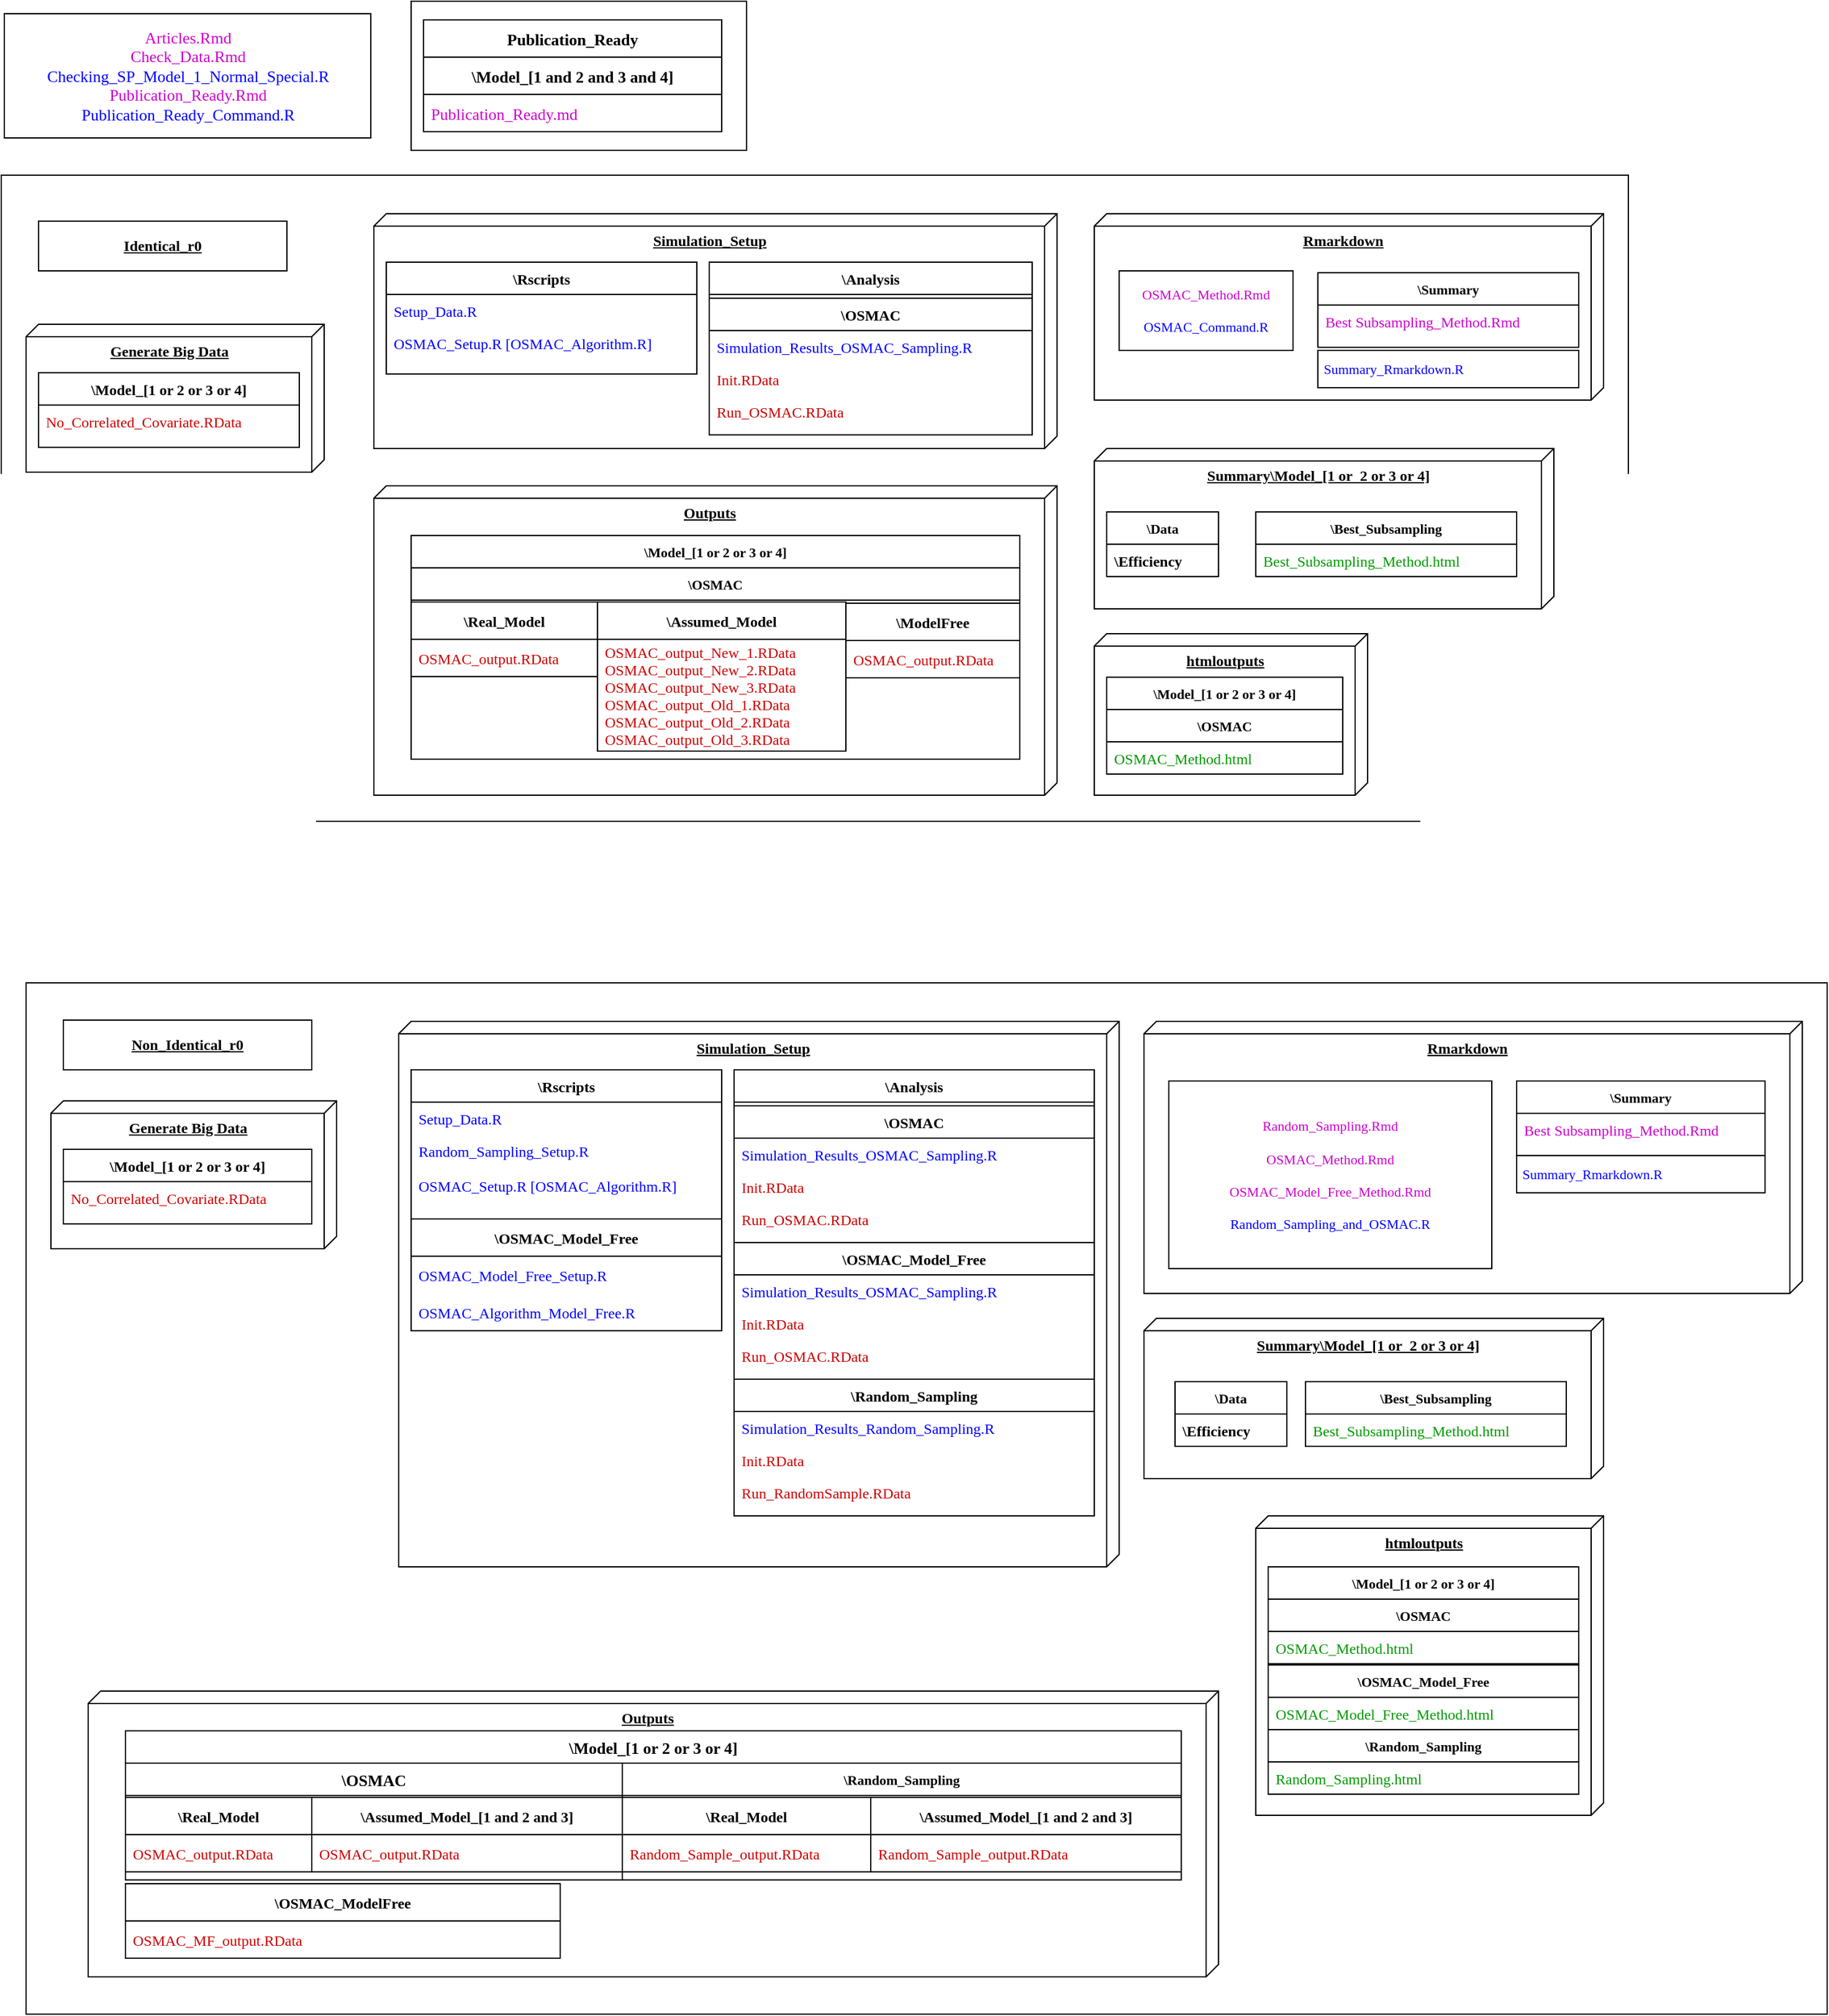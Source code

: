 <mxfile version="21.0.2" type="device"><diagram name="Page-1" id="5f0bae14-7c28-e335-631c-24af17079c00"><mxGraphModel dx="1434" dy="3996" grid="1" gridSize="10" guides="1" tooltips="1" connect="1" arrows="1" fold="1" page="1" pageScale="1" pageWidth="4681" pageHeight="3300" background="none" math="0" shadow="0"><root><mxCell id="0"/><mxCell id="1" parent="0"/><mxCell id="M79zl-rO9sDl2OcR4WfP-104" value="" style="rounded=0;whiteSpace=wrap;html=1;fontFamily=Verdana;fontSize=13;fontColor=#000000;" parent="1" vertex="1"><mxGeometry x="380" y="-40" width="270" height="120" as="geometry"/></mxCell><mxCell id="M79zl-rO9sDl2OcR4WfP-103" value="" style="rounded=0;whiteSpace=wrap;html=1;fontFamily=Verdana;fontSize=13;fontColor=#000000;" parent="1" vertex="1"><mxGeometry x="70" y="750" width="1450" height="830" as="geometry"/></mxCell><mxCell id="M79zl-rO9sDl2OcR4WfP-20" value="" style="rounded=0;whiteSpace=wrap;html=1;fontColor=#000000;fontFamily=Verdana;" parent="1" vertex="1"><mxGeometry x="50" y="100" width="1310" height="520" as="geometry"/></mxCell><mxCell id="39150e848f15840c-1" value="Generate Big Data" style="verticalAlign=top;align=center;spacingTop=8;spacingLeft=2;spacingRight=12;shape=cube;size=10;direction=south;fontStyle=5;html=1;rounded=0;shadow=0;comic=0;labelBackgroundColor=none;strokeWidth=1;fontFamily=Verdana;fontSize=12" parent="1" vertex="1"><mxGeometry x="70" y="220" width="240" height="119" as="geometry"/></mxCell><mxCell id="39150e848f15840c-2" value="htmloutputs&lt;br&gt;&lt;span style=&quot;color: rgba(0, 0, 0, 0); font-size: 0px; font-weight: 400;&quot;&gt;%3CmxGraphModel%3E%3Croot%3E%3CmxCell%20id%3D%220%22%2F%3E%3CmxCell%20id%3D%221%22%20parent%3D%220%22%2F%3E%3CmxCell%20id%3D%222%22%20value%3D%22%5C%5BFifty_Fifty%20or%20Seventy_Thirty%20or%20NinetyFive_Five%5D%26%2310%3B%5C%5BNegative%20or%20No%20or%20Positive%5D_Correlated_Covariate%22%20style%3D%22swimlane%3BfontStyle%3D1%3BchildLayout%3DstackLayout%3Bhorizontal%3D1%3BstartSize%3D26%3BhorizontalStack%3D0%3BresizeParent%3D1%3BresizeParentMax%3D0%3BresizeLast%3D0%3Bcollapsible%3D1%3BmarginBottom%3D0%3BfontSize%3D11%3BstrokeColor%3D%23000000%3BfillColor%3Dnone%3Balign%3Dcenter%3Bhtml%3D0%3B%22%20vertex%3D%221%22%20parent%3D%221%22%3E%3CmxGeometry%20x%3D%221460%22%20y%3D%22160%22%20width%3D%22500%22%20height%3D%22566%22%20as%3D%22geometry%22%2F%3E%3C%2FmxCell%3E%3CmxCell%20id%3D%223%22%20value%3D%22%5CRandom_Sampling%22%20style%3D%22swimlane%3BfontStyle%3D1%3BchildLayout%3DstackLayout%3Bhorizontal%3D1%3BstartSize%3D26%3BhorizontalStack%3D0%3BresizeParent%3D1%3BresizeParentMax%3D0%3BresizeLast%3D0%3Bcollapsible%3D1%3BmarginBottom%3D0%3BfontSize%3D11%3BstrokeColor%3D%23000000%3BfillColor%3Dnone%3Balign%3Dcenter%3Bhtml%3D0%3B%22%20vertex%3D%221%22%20parent%3D%222%22%3E%3CmxGeometry%20y%3D%2226%22%20width%3D%22500%22%20height%3D%2252%22%20as%3D%22geometry%22%2F%3E%3C%2FmxCell%3E%3CmxCell%20id%3D%224%22%20value%3D%22Random_Sample_output.RData%22%20style%3D%22text%3BstrokeColor%3Dnone%3BfillColor%3Dnone%3Balign%3Dleft%3BverticalAlign%3Dtop%3BspacingLeft%3D4%3BspacingRight%3D4%3Boverflow%3Dhidden%3Brotatable%3D0%3Bpoints%3D%5B%5B0%2C0.5%5D%2C%5B1%2C0.5%5D%5D%3BportConstraint%3Deastwest%3BfontColor%3D%23CC0000%3B%22%20vertex%3D%221%22%20parent%3D%223%22%3E%3CmxGeometry%20y%3D%2226%22%20width%3D%22500%22%20height%3D%2226%22%20as%3D%22geometry%22%2F%3E%3C%2FmxCell%3E%3CmxCell%20id%3D%225%22%20value%3D%22%5CRE_Random_Sampling%22%20style%3D%22swimlane%3BfontStyle%3D1%3BchildLayout%3DstackLayout%3Bhorizontal%3D1%3BstartSize%3D26%3BhorizontalStack%3D0%3BresizeParent%3D1%3BresizeParentMax%3D0%3BresizeLast%3D0%3Bcollapsible%3D1%3BmarginBottom%3D0%3BfontSize%3D11%3BstrokeColor%3D%23000000%3BfillColor%3Dnone%3Balign%3Dcenter%3Bhtml%3D0%3B%22%20vertex%3D%221%22%20parent%3D%222%22%3E%3CmxGeometry%20y%3D%2278%22%20width%3D%22500%22%20height%3D%2252%22%20as%3D%22geometry%22%2F%3E%3C%2FmxCell%3E%3CmxCell%20id%3D%226%22%20value%3D%22RE_Random_Sample_output.RData%22%20style%3D%22text%3BstrokeColor%3Dnone%3BfillColor%3Dnone%3Balign%3Dleft%3BverticalAlign%3Dtop%3BspacingLeft%3D4%3BspacingRight%3D4%3Boverflow%3Dhidden%3Brotatable%3D0%3Bpoints%3D%5B%5B0%2C0.5%5D%2C%5B1%2C0.5%5D%5D%3BportConstraint%3Deastwest%3BfontColor%3D%23CC0000%3B%22%20vertex%3D%221%22%20parent%3D%225%22%3E%3CmxGeometry%20y%3D%2226%22%20width%3D%22500%22%20height%3D%2226%22%20as%3D%22geometry%22%2F%3E%3C%2FmxCell%3E%3CmxCell%20id%3D%227%22%20value%3D%22%5COSMAC%22%20style%3D%22swimlane%3BfontStyle%3D1%3BchildLayout%3DstackLayout%3Bhorizontal%3D1%3BstartSize%3D26%3BhorizontalStack%3D0%3BresizeParent%3D1%3BresizeParentMax%3D0%3BresizeLast%3D0%3Bcollapsible%3D1%3BmarginBottom%3D0%3BfontSize%3D11%3BstrokeColor%3D%23000000%3BfillColor%3Dnone%3Balign%3Dcenter%3Bhtml%3D0%3B%22%20vertex%3D%221%22%20parent%3D%222%22%3E%3CmxGeometry%20y%3D%22130%22%20width%3D%22500%22%20height%3D%2252%22%20as%3D%22geometry%22%2F%3E%3C%2FmxCell%3E%3CmxCell%20id%3D%228%22%20value%3D%22OSMAC_output.RData%22%20style%3D%22text%3BstrokeColor%3Dnone%3BfillColor%3Dnone%3Balign%3Dleft%3BverticalAlign%3Dtop%3BspacingLeft%3D4%3BspacingRight%3D4%3Boverflow%3Dhidden%3Brotatable%3D0%3Bpoints%3D%5B%5B0%2C0.5%5D%2C%5B1%2C0.5%5D%5D%3BportConstraint%3Deastwest%3BfontColor%3D%23CC0000%3B%22%20vertex%3D%221%22%20parent%3D%227%22%3E%3CmxGeometry%20y%3D%2226%22%20width%3D%22500%22%20height%3D%2226%22%20as%3D%22geometry%22%2F%3E%3C%2FmxCell%3E%3CmxCell%20id%3D%229%22%20value%3D%22%5CAlgorithm1%5CInitial%5C%5BA%20or%20D%5D-optimality%22%20style%3D%22swimlane%3BfontStyle%3D1%3BchildLayout%3DstackLayout%3Bhorizontal%3D1%3BstartSize%3D26%3BhorizontalStack%3D0%3BresizeParent%3D1%3BresizeParentMax%3D0%3BresizeLast%3D0%3Bcollapsible%3D1%3BmarginBottom%3D0%3BfontSize%3D11%3BstrokeColor%3D%23000000%3BfillColor%3Dnone%3Balign%3Dcenter%3Bhtml%3D0%3B%22%20vertex%3D%221%22%20parent%3D%222%22%3E%3CmxGeometry%20y%3D%22182%22%20width%3D%22500%22%20height%3D%2252%22%20as%3D%22geometry%22%2F%3E%3C%2FmxCell%3E%3CmxCell%20id%3D%2210%22%20value%3D%22Results%5B1%20to%201000%5D.RData%22%20style%3D%22text%3BstrokeColor%3Dnone%3BfillColor%3Dnone%3Balign%3Dleft%3BverticalAlign%3Dtop%3BspacingLeft%3D4%3BspacingRight%3D4%3Boverflow%3Dhidden%3Brotatable%3D0%3Bpoints%3D%5B%5B0%2C0.5%5D%2C%5B1%2C0.5%5D%5D%3BportConstraint%3Deastwest%3BfontColor%3D%23CC0000%3B%22%20vertex%3D%221%22%20parent%3D%229%22%3E%3CmxGeometry%20y%3D%2226%22%20width%3D%22500%22%20height%3D%2226%22%20as%3D%22geometry%22%2F%3E%3C%2FmxCell%3E%3CmxCell%20id%3D%2211%22%20value%3D%22%5CAlgorithm1%5COptimal_Algorithm%5C%5BA%20or%20D%5D-optimality%22%20style%3D%22swimlane%3BfontStyle%3D1%3BchildLayout%3DstackLayout%3Bhorizontal%3D1%3BstartSize%3D26%3BhorizontalStack%3D0%3BresizeParent%3D1%3BresizeParentMax%3D0%3BresizeLast%3D0%3Bcollapsible%3D1%3BmarginBottom%3D0%3BfontSize%3D11%3BstrokeColor%3D%23000000%3BfillColor%3Dnone%3Balign%3Dcenter%3Bhtml%3D0%3B%22%20vertex%3D%221%22%20parent%3D%222%22%3E%3CmxGeometry%20y%3D%22234%22%20width%3D%22500%22%20height%3D%2252%22%20as%3D%22geometry%22%2F%3E%3C%2FmxCell%3E%3CmxCell%20id%3D%2212%22%20value%3D%22Results%5B1%20to%201000%5D.RData%22%20style%3D%22text%3BstrokeColor%3Dnone%3BfillColor%3Dnone%3Balign%3Dleft%3BverticalAlign%3Dtop%3BspacingLeft%3D4%3BspacingRight%3D4%3Boverflow%3Dhidden%3Brotatable%3D0%3Bpoints%3D%5B%5B0%2C0.5%5D%2C%5B1%2C0.5%5D%5D%3BportConstraint%3Deastwest%3BfontColor%3D%23CC0000%3B%22%20vertex%3D%221%22%20parent%3D%2211%22%3E%3CmxGeometry%20y%3D%2226%22%20width%3D%22500%22%20height%3D%2226%22%20as%3D%22geometry%22%2F%3E%3C%2FmxCell%3E%3CmxCell%20id%3D%2213%22%20value%3D%22%5CAlgorithm1%5CDesignpoint_Then_Bias%26%2310%3B%5C%5BA%20or%20D%5D-optimality_then_%5BAverage%20or%20Normalized-Average%5D-Bias%22%20style%3D%22swimlane%3BfontStyle%3D1%3BchildLayout%3DstackLayout%3Bhorizontal%3D1%3BstartSize%3D26%3BhorizontalStack%3D0%3BresizeParent%3D1%3BresizeParentMax%3D0%3BresizeLast%3D0%3Bcollapsible%3D1%3BmarginBottom%3D0%3BfontSize%3D11%3BstrokeColor%3D%23000000%3BfillColor%3Dnone%3Balign%3Dcenter%3Bhtml%3D0%3B%22%20vertex%3D%221%22%20parent%3D%222%22%3E%3CmxGeometry%20y%3D%22286%22%20width%3D%22500%22%20height%3D%22110%22%20as%3D%22geometry%22%2F%3E%3C%2FmxCell%3E%3CmxCell%20id%3D%2214%22%20value%3D%22%5Cq%3D25%5CResults%5B1%20to%201000%5D.RData%26%2310%3B%26%2310%3B%5Cq%3D50%5CResults%5B1%20to%201000%5D.RData%26%2310%3B%26%2310%3B%5Cq%3D100%5CResults%5B1%20to%201000%5D.RData%26%2310%3B%22%20style%3D%22text%3BstrokeColor%3Dnone%3BfillColor%3Dnone%3Balign%3Dleft%3BverticalAlign%3Dtop%3BspacingLeft%3D4%3BspacingRight%3D4%3Boverflow%3Dhidden%3Brotatable%3D0%3Bpoints%3D%5B%5B0%2C0.5%5D%2C%5B1%2C0.5%5D%5D%3BportConstraint%3Deastwest%3BfontColor%3D%23CC0000%3B%22%20vertex%3D%221%22%20parent%3D%2213%22%3E%3CmxGeometry%20y%3D%2226%22%20width%3D%22500%22%20height%3D%2284%22%20as%3D%22geometry%22%2F%3E%3C%2FmxCell%3E%3CmxCell%20id%3D%2215%22%20value%3D%22%5CAlgorithm1%5CUtility_And_Bias%26%2310%3B%5C%5BA%20or%20D%5D-optimality_and_%5BAverage%20or%20Normalized-Average%5D-Bias%22%20style%3D%22swimlane%3BfontStyle%3D1%3BchildLayout%3DstackLayout%3Bhorizontal%3D1%3BstartSize%3D26%3BhorizontalStack%3D0%3BresizeParent%3D1%3BresizeParentMax%3D0%3BresizeLast%3D0%3Bcollapsible%3D1%3BmarginBottom%3D0%3BfontSize%3D11%3BstrokeColor%3D%23000000%3BfillColor%3Dnone%3Balign%3Dcenter%3Bhtml%3D0%3B%22%20vertex%3D%221%22%20parent%3D%222%22%3E%3CmxGeometry%20y%3D%22396%22%20width%3D%22500%22%20height%3D%22170%22%20as%3D%22geometry%22%2F%3E%3C%2FmxCell%3E%3CmxCell%20id%3D%2216%22%20value%3D%22%5CR%3D0.10%5CResults%5B1%20to%201000%5D.RData%26%2310%3B%26%2310%3B%5CR%3D0.25%5CResults%5B1%20to%201000%5D.RData%26%2310%3B%26%2310%3B%5CR%3D0.50%5CResults%5B1%20to%201000%5D.RData%26%2310%3B%26%2310%3B%5CR%3D0.75%5CResults%5B1%20to%201000%5D.RData%26%2310%3B%26%2310%3B%5CR%3D0.90%5CResults%5B1%20to%201000%5D.RData%22%20style%3D%22text%3BstrokeColor%3Dnone%3BfillColor%3Dnone%3Balign%3Dleft%3BverticalAlign%3Dtop%3BspacingLeft%3D4%3BspacingRight%3D4%3Boverflow%3Dhidden%3Brotatable%3D0%3Bpoints%3D%5B%5B0%2C0.5%5D%2C%5B1%2C0.5%5D%5D%3BportConstraint%3Deastwest%3BfontColor%3D%23CC0000%3B%22%20vertex%3D%221%22%20parent%3D%2215%22%3E%3CmxGeometry%20y%3D%2226%22%20width%3D%22500%22%20height%3D%22144%22%20as%3D%22geometry%22%2F%3E%3C%2FmxCell%3E%3C%2Froot%3E%3C%2FmxGraphModel%3E&lt;/span&gt;" style="verticalAlign=top;align=center;spacingTop=8;spacingLeft=2;spacingRight=12;shape=cube;size=10;direction=south;fontStyle=5;html=1;rounded=0;shadow=0;comic=0;labelBackgroundColor=none;strokeWidth=1;fontFamily=Verdana;fontSize=12" parent="1" vertex="1"><mxGeometry x="930" y="469" width="220" height="130" as="geometry"/></mxCell><mxCell id="39150e848f15840c-3" value="Outputs" style="verticalAlign=top;align=center;spacingTop=8;spacingLeft=2;spacingRight=12;shape=cube;size=10;direction=south;fontStyle=5;html=1;rounded=0;shadow=0;comic=0;labelBackgroundColor=none;strokeWidth=1;fontFamily=Verdana;fontSize=12" parent="1" vertex="1"><mxGeometry x="350" y="350" width="550" height="249" as="geometry"/></mxCell><mxCell id="lUd9COm6wYM2O8Jz-81u-1" value="&lt;b&gt;Rmarkdown&lt;/b&gt;" style="verticalAlign=top;align=center;spacingTop=8;spacingLeft=2;spacingRight=12;shape=cube;size=10;direction=south;fontStyle=4;html=1;rounded=0;shadow=0;comic=0;labelBackgroundColor=none;strokeWidth=1;fontFamily=Verdana;fontSize=12" parent="1" vertex="1"><mxGeometry x="930" y="131" width="410" height="150" as="geometry"/></mxCell><mxCell id="lUd9COm6wYM2O8Jz-81u-2" value="Simulation_Setup" style="verticalAlign=top;align=center;spacingTop=8;spacingLeft=2;spacingRight=12;shape=cube;size=10;direction=south;fontStyle=5;html=1;rounded=0;shadow=0;comic=0;labelBackgroundColor=none;strokeWidth=1;fontFamily=Verdana;fontSize=12" parent="1" vertex="1"><mxGeometry x="350" y="131" width="550" height="189" as="geometry"/></mxCell><mxCell id="lUd9COm6wYM2O8Jz-81u-3" value="&lt;b&gt;Summary\Model_[1 or&amp;nbsp; 2 or 3 or 4]&lt;/b&gt;" style="verticalAlign=top;align=center;spacingTop=8;spacingLeft=2;spacingRight=12;shape=cube;size=10;direction=south;fontStyle=4;html=1;rounded=0;shadow=0;comic=0;labelBackgroundColor=none;strokeWidth=1;fontFamily=Verdana;fontSize=12" parent="1" vertex="1"><mxGeometry x="930" y="320" width="370" height="129" as="geometry"/></mxCell><mxCell id="lUd9COm6wYM2O8Jz-81u-10" value="\Model_[1 or 2 or 3 or 4]" style="swimlane;fontStyle=1;childLayout=stackLayout;horizontal=1;startSize=26;horizontalStack=0;resizeParent=1;resizeParentMax=0;resizeLast=0;collapsible=1;marginBottom=0;fontFamily=Verdana;" parent="1" vertex="1"><mxGeometry x="80" y="259" width="210" height="60" as="geometry"/></mxCell><mxCell id="lUd9COm6wYM2O8Jz-81u-11" value="No_Correlated_Covariate.RData" style="text;strokeColor=none;fillColor=none;align=left;verticalAlign=top;spacingLeft=4;spacingRight=4;overflow=hidden;rotatable=0;points=[[0,0.5],[1,0.5]];portConstraint=eastwest;fontColor=#CC0000;fontFamily=Verdana;" parent="lUd9COm6wYM2O8Jz-81u-10" vertex="1"><mxGeometry y="26" width="210" height="34" as="geometry"/></mxCell><mxCell id="lUd9COm6wYM2O8Jz-81u-17" value="\Rscripts" style="swimlane;fontStyle=1;childLayout=stackLayout;horizontal=1;startSize=26;horizontalStack=0;resizeParent=1;resizeParentMax=0;resizeLast=0;collapsible=1;marginBottom=0;fontFamily=Verdana;" parent="1" vertex="1"><mxGeometry x="360" y="170" width="250" height="90" as="geometry"><mxRectangle x="410" y="170" width="80" height="26" as="alternateBounds"/></mxGeometry></mxCell><mxCell id="lUd9COm6wYM2O8Jz-81u-18" value="Setup_Data.R" style="text;strokeColor=none;fillColor=none;align=left;verticalAlign=top;spacingLeft=4;spacingRight=4;overflow=hidden;rotatable=0;points=[[0,0.5],[1,0.5]];portConstraint=eastwest;fontColor=#0000FF;fontFamily=Verdana;" parent="lUd9COm6wYM2O8Jz-81u-17" vertex="1"><mxGeometry y="26" width="250" height="26" as="geometry"/></mxCell><mxCell id="lUd9COm6wYM2O8Jz-81u-20" value="OSMAC_Setup.R [OSMAC_Algorithm.R]&#10;" style="text;strokeColor=none;fillColor=none;align=left;verticalAlign=top;spacingLeft=4;spacingRight=4;overflow=hidden;rotatable=0;points=[[0,0.5],[1,0.5]];portConstraint=eastwest;fontColor=#0000FF;fontFamily=Verdana;" parent="lUd9COm6wYM2O8Jz-81u-17" vertex="1"><mxGeometry y="52" width="250" height="38" as="geometry"/></mxCell><mxCell id="lUd9COm6wYM2O8Jz-81u-48" value="\Analysis" style="swimlane;fontStyle=1;childLayout=stackLayout;horizontal=1;startSize=26;horizontalStack=0;resizeParent=1;resizeParentMax=0;resizeLast=0;collapsible=1;marginBottom=0;strokeColor=#000000;fillColor=none;fontFamily=Verdana;" parent="1" vertex="1"><mxGeometry x="620" y="170" width="260" height="139" as="geometry"/></mxCell><mxCell id="lUd9COm6wYM2O8Jz-81u-81" value="\Model_[1 or 2 or 3 or 4]" style="swimlane;fontStyle=1;childLayout=stackLayout;horizontal=1;startSize=26;horizontalStack=0;resizeParent=1;resizeParentMax=0;resizeLast=0;collapsible=1;marginBottom=0;fontSize=11;strokeColor=#000000;fillColor=none;align=center;html=0;fontFamily=Verdana;" parent="1" vertex="1"><mxGeometry x="380" y="390" width="490" height="180" as="geometry"/></mxCell><mxCell id="lUd9COm6wYM2O8Jz-81u-85" value="\OSMAC" style="swimlane;fontStyle=1;childLayout=stackLayout;horizontal=1;startSize=26;horizontalStack=0;resizeParent=1;resizeParentMax=0;resizeLast=0;collapsible=1;marginBottom=0;fontSize=11;strokeColor=#000000;fillColor=none;align=center;html=0;fontFamily=Verdana;" parent="lUd9COm6wYM2O8Jz-81u-81" vertex="1"><mxGeometry y="26" width="490" height="154" as="geometry"/></mxCell><mxCell id="lUd9COm6wYM2O8Jz-81u-106" value="&lt;font color=&quot;#cc00cc&quot;&gt;OSMAC_Method.Rmd&lt;br&gt;&lt;/font&gt;&lt;br&gt;&lt;font color=&quot;#0000ff&quot;&gt;OSMAC_Command.R&lt;/font&gt;" style="whiteSpace=wrap;html=1;fontSize=11;fontColor=#000000;strokeColor=#000000;fillColor=none;align=center;fontFamily=Verdana;" parent="1" vertex="1"><mxGeometry x="950" y="177" width="140" height="64" as="geometry"/></mxCell><mxCell id="lUd9COm6wYM2O8Jz-81u-114" value="\Summary" style="swimlane;fontStyle=1;childLayout=stackLayout;horizontal=1;startSize=26;horizontalStack=0;resizeParent=1;resizeParentMax=0;resizeLast=0;collapsible=1;marginBottom=0;fontSize=11;strokeColor=#000000;fillColor=none;align=center;html=0;fontFamily=Verdana;" parent="1" vertex="1"><mxGeometry x="1110" y="178.5" width="210" height="60" as="geometry"/></mxCell><mxCell id="lUd9COm6wYM2O8Jz-81u-115" value="Best Subsampling_Method.Rmd" style="text;strokeColor=none;fillColor=none;align=left;verticalAlign=top;spacingLeft=4;spacingRight=4;overflow=hidden;rotatable=0;points=[[0,0.5],[1,0.5]];portConstraint=eastwest;fontColor=#CC00CC;fontFamily=Verdana;" parent="lUd9COm6wYM2O8Jz-81u-114" vertex="1"><mxGeometry y="26" width="210" height="34" as="geometry"/></mxCell><mxCell id="lUd9COm6wYM2O8Jz-81u-116" value="&lt;font color=&quot;#0000ff&quot;&gt;&amp;nbsp;Summary_Rmarkdown.R&lt;/font&gt;" style="rounded=0;whiteSpace=wrap;html=1;fontSize=11;fontColor=#000000;strokeColor=#000000;fillColor=none;align=left;fontFamily=Verdana;" parent="1" vertex="1"><mxGeometry x="1110" y="241" width="210" height="30" as="geometry"/></mxCell><mxCell id="lUd9COm6wYM2O8Jz-81u-117" value="\Model_[1 or 2 or 3 or 4]" style="swimlane;fontStyle=1;childLayout=stackLayout;horizontal=1;startSize=26;horizontalStack=0;resizeParent=1;resizeParentMax=0;resizeLast=0;collapsible=1;marginBottom=0;fontSize=11;strokeColor=#000000;fillColor=none;align=center;html=0;fontFamily=Verdana;" parent="1" vertex="1"><mxGeometry x="940" y="504" width="190" height="78" as="geometry"/></mxCell><mxCell id="lUd9COm6wYM2O8Jz-81u-122" value="\OSMAC" style="swimlane;fontStyle=1;childLayout=stackLayout;horizontal=1;startSize=26;horizontalStack=0;resizeParent=1;resizeParentMax=0;resizeLast=0;collapsible=1;marginBottom=0;fontSize=11;strokeColor=#000000;fillColor=none;align=center;html=0;fontFamily=Verdana;" parent="lUd9COm6wYM2O8Jz-81u-117" vertex="1"><mxGeometry y="26" width="190" height="52" as="geometry"/></mxCell><mxCell id="lUd9COm6wYM2O8Jz-81u-123" value="OSMAC_Method.html" style="text;strokeColor=none;fillColor=none;align=left;verticalAlign=top;spacingLeft=4;spacingRight=4;overflow=hidden;rotatable=0;points=[[0,0.5],[1,0.5]];portConstraint=eastwest;fontColor=#009900;fontFamily=Verdana;" parent="lUd9COm6wYM2O8Jz-81u-122" vertex="1"><mxGeometry y="26" width="190" height="26" as="geometry"/></mxCell><mxCell id="lUd9COm6wYM2O8Jz-81u-134" value="\Data" style="swimlane;fontStyle=1;childLayout=stackLayout;horizontal=1;startSize=26;horizontalStack=0;resizeParent=1;resizeParentMax=0;resizeLast=0;collapsible=1;marginBottom=0;fontSize=11;strokeColor=#000000;fillColor=none;align=center;html=0;fontFamily=Verdana;" parent="1" vertex="1"><mxGeometry x="940" y="371" width="90" height="52" as="geometry"/></mxCell><mxCell id="lUd9COm6wYM2O8Jz-81u-135" value="\Efficiency" style="text;strokeColor=none;fillColor=none;align=left;verticalAlign=top;spacingLeft=4;spacingRight=4;overflow=hidden;rotatable=0;points=[[0,0.5],[1,0.5]];portConstraint=eastwest;fontStyle=1;fontFamily=Verdana;" parent="lUd9COm6wYM2O8Jz-81u-134" vertex="1"><mxGeometry y="26" width="90" height="26" as="geometry"/></mxCell><mxCell id="lUd9COm6wYM2O8Jz-81u-138" value="\Best_Subsampling" style="swimlane;fontStyle=1;childLayout=stackLayout;horizontal=1;startSize=26;horizontalStack=0;resizeParent=1;resizeParentMax=0;resizeLast=0;collapsible=1;marginBottom=0;fontSize=11;fontColor=#000000;strokeColor=#000000;fillColor=none;align=center;html=0;fontFamily=Verdana;" parent="1" vertex="1"><mxGeometry x="1060" y="371" width="210" height="52" as="geometry"/></mxCell><mxCell id="lUd9COm6wYM2O8Jz-81u-139" value="Best_Subsampling_Method.html" style="text;strokeColor=none;fillColor=none;align=left;verticalAlign=top;spacingLeft=4;spacingRight=4;overflow=hidden;rotatable=0;points=[[0,0.5],[1,0.5]];portConstraint=eastwest;fontColor=#009900;fontFamily=Verdana;" parent="lUd9COm6wYM2O8Jz-81u-138" vertex="1"><mxGeometry y="26" width="210" height="26" as="geometry"/></mxCell><mxCell id="M79zl-rO9sDl2OcR4WfP-1" value="\OSMAC" style="swimlane;fontStyle=1;childLayout=stackLayout;horizontal=1;startSize=26;horizontalStack=0;resizeParent=1;resizeParentMax=0;resizeLast=0;collapsible=1;marginBottom=0;strokeColor=#000000;fillColor=none;fontFamily=Verdana;" parent="1" vertex="1"><mxGeometry x="620" y="199" width="260" height="110" as="geometry"/></mxCell><mxCell id="M79zl-rO9sDl2OcR4WfP-2" value="Simulation_Results_OSMAC_Sampling.R" style="text;strokeColor=none;fillColor=none;align=left;verticalAlign=top;spacingLeft=4;spacingRight=4;overflow=hidden;rotatable=0;points=[[0,0.5],[1,0.5]];portConstraint=eastwest;fontColor=#0000FF;fontFamily=Verdana;" parent="M79zl-rO9sDl2OcR4WfP-1" vertex="1"><mxGeometry y="26" width="260" height="26" as="geometry"/></mxCell><mxCell id="M79zl-rO9sDl2OcR4WfP-3" value="Init.RData" style="text;strokeColor=none;fillColor=none;align=left;verticalAlign=top;spacingLeft=4;spacingRight=4;overflow=hidden;rotatable=0;points=[[0,0.5],[1,0.5]];portConstraint=eastwest;fontColor=#CC0000;fontFamily=Verdana;" parent="M79zl-rO9sDl2OcR4WfP-1" vertex="1"><mxGeometry y="52" width="260" height="26" as="geometry"/></mxCell><mxCell id="M79zl-rO9sDl2OcR4WfP-4" value="Run_OSMAC.RData" style="text;strokeColor=none;fillColor=none;align=left;verticalAlign=top;spacingLeft=4;spacingRight=4;overflow=hidden;rotatable=0;points=[[0,0.5],[1,0.5]];portConstraint=eastwest;fontColor=#CC0000;fontFamily=Verdana;" parent="M79zl-rO9sDl2OcR4WfP-1" vertex="1"><mxGeometry y="78" width="260" height="32" as="geometry"/></mxCell><mxCell id="M79zl-rO9sDl2OcR4WfP-5" value="&lt;b&gt;&lt;u&gt;Identical_r0&lt;/u&gt;&lt;/b&gt;" style="rounded=0;whiteSpace=wrap;html=1;fontFamily=Verdana;" parent="1" vertex="1"><mxGeometry x="80" y="137" width="200" height="40" as="geometry"/></mxCell><mxCell id="M79zl-rO9sDl2OcR4WfP-10" value="\Real_Model" style="swimlane;fontStyle=1;childLayout=stackLayout;horizontal=1;startSize=30;horizontalStack=0;resizeParent=1;resizeParentMax=0;resizeLast=0;collapsible=1;marginBottom=0;fontColor=#000000;fontFamily=Verdana;" parent="1" vertex="1"><mxGeometry x="380" y="443.5" width="150" height="60" as="geometry"/></mxCell><mxCell id="M79zl-rO9sDl2OcR4WfP-11" value="OSMAC_output.RData" style="text;strokeColor=none;fillColor=none;align=left;verticalAlign=middle;spacingLeft=4;spacingRight=4;overflow=hidden;points=[[0,0.5],[1,0.5]];portConstraint=eastwest;rotatable=0;fontColor=#CC0000;fontFamily=Verdana;" parent="M79zl-rO9sDl2OcR4WfP-10" vertex="1"><mxGeometry y="30" width="150" height="30" as="geometry"/></mxCell><mxCell id="M79zl-rO9sDl2OcR4WfP-14" value="\Assumed_Model" style="swimlane;fontStyle=1;childLayout=stackLayout;horizontal=1;startSize=30;horizontalStack=0;resizeParent=1;resizeParentMax=0;resizeLast=0;collapsible=1;marginBottom=0;fontColor=#000000;fontFamily=Verdana;" parent="1" vertex="1"><mxGeometry x="530" y="443.5" width="200" height="120" as="geometry"/></mxCell><mxCell id="M79zl-rO9sDl2OcR4WfP-15" value="OSMAC_output_New_1.RData&#10;OSMAC_output_New_2.RData&#10;OSMAC_output_New_3.RData&#10;OSMAC_output_Old_1.RData&#10;OSMAC_output_Old_2.RData&#10;OSMAC_output_Old_3.RData" style="text;strokeColor=none;fillColor=none;align=left;verticalAlign=middle;spacingLeft=4;spacingRight=4;overflow=hidden;points=[[0,0.5],[1,0.5]];portConstraint=eastwest;rotatable=0;fontColor=#CC0000;fontFamily=Verdana;" parent="M79zl-rO9sDl2OcR4WfP-14" vertex="1"><mxGeometry y="30" width="200" height="90" as="geometry"/></mxCell><mxCell id="M79zl-rO9sDl2OcR4WfP-16" value="\ModelFree" style="swimlane;fontStyle=1;childLayout=stackLayout;horizontal=1;startSize=30;horizontalStack=0;resizeParent=1;resizeParentMax=0;resizeLast=0;collapsible=1;marginBottom=0;fontColor=#000000;fontFamily=Verdana;" parent="1" vertex="1"><mxGeometry x="730" y="444.5" width="140" height="60" as="geometry"/></mxCell><mxCell id="M79zl-rO9sDl2OcR4WfP-17" value="OSMAC_output.RData" style="text;strokeColor=none;fillColor=none;align=left;verticalAlign=middle;spacingLeft=4;spacingRight=4;overflow=hidden;points=[[0,0.5],[1,0.5]];portConstraint=eastwest;rotatable=0;fontColor=#CC0000;fontFamily=Verdana;" parent="M79zl-rO9sDl2OcR4WfP-16" vertex="1"><mxGeometry y="30" width="140" height="30" as="geometry"/></mxCell><mxCell id="M79zl-rO9sDl2OcR4WfP-22" value="Generate Big Data" style="verticalAlign=top;align=center;spacingTop=8;spacingLeft=2;spacingRight=12;shape=cube;size=10;direction=south;fontStyle=5;html=1;rounded=0;shadow=0;comic=0;labelBackgroundColor=none;strokeWidth=1;fontFamily=Verdana;fontSize=12" parent="1" vertex="1"><mxGeometry x="90" y="845" width="230" height="119" as="geometry"/></mxCell><mxCell id="M79zl-rO9sDl2OcR4WfP-23" value="htmloutputs&lt;br&gt;&lt;span style=&quot;color: rgba(0, 0, 0, 0); font-size: 0px; font-weight: 400;&quot;&gt;%3CmxGraphModel%3E%3Croot%3E%3CmxCell%20id%3D%220%22%2F%3E%3CmxCell%20id%3D%221%22%20parent%3D%220%22%2F%3E%3CmxCell%20id%3D%222%22%20value%3D%22%5C%5BFifty_Fifty%20or%20Seventy_Thirty%20or%20NinetyFive_Five%5D%26%2310%3B%5C%5BNegative%20or%20No%20or%20Positive%5D_Correlated_Covariate%22%20style%3D%22swimlane%3BfontStyle%3D1%3BchildLayout%3DstackLayout%3Bhorizontal%3D1%3BstartSize%3D26%3BhorizontalStack%3D0%3BresizeParent%3D1%3BresizeParentMax%3D0%3BresizeLast%3D0%3Bcollapsible%3D1%3BmarginBottom%3D0%3BfontSize%3D11%3BstrokeColor%3D%23000000%3BfillColor%3Dnone%3Balign%3Dcenter%3Bhtml%3D0%3B%22%20vertex%3D%221%22%20parent%3D%221%22%3E%3CmxGeometry%20x%3D%221460%22%20y%3D%22160%22%20width%3D%22500%22%20height%3D%22566%22%20as%3D%22geometry%22%2F%3E%3C%2FmxCell%3E%3CmxCell%20id%3D%223%22%20value%3D%22%5CRandom_Sampling%22%20style%3D%22swimlane%3BfontStyle%3D1%3BchildLayout%3DstackLayout%3Bhorizontal%3D1%3BstartSize%3D26%3BhorizontalStack%3D0%3BresizeParent%3D1%3BresizeParentMax%3D0%3BresizeLast%3D0%3Bcollapsible%3D1%3BmarginBottom%3D0%3BfontSize%3D11%3BstrokeColor%3D%23000000%3BfillColor%3Dnone%3Balign%3Dcenter%3Bhtml%3D0%3B%22%20vertex%3D%221%22%20parent%3D%222%22%3E%3CmxGeometry%20y%3D%2226%22%20width%3D%22500%22%20height%3D%2252%22%20as%3D%22geometry%22%2F%3E%3C%2FmxCell%3E%3CmxCell%20id%3D%224%22%20value%3D%22Random_Sample_output.RData%22%20style%3D%22text%3BstrokeColor%3Dnone%3BfillColor%3Dnone%3Balign%3Dleft%3BverticalAlign%3Dtop%3BspacingLeft%3D4%3BspacingRight%3D4%3Boverflow%3Dhidden%3Brotatable%3D0%3Bpoints%3D%5B%5B0%2C0.5%5D%2C%5B1%2C0.5%5D%5D%3BportConstraint%3Deastwest%3BfontColor%3D%23CC0000%3B%22%20vertex%3D%221%22%20parent%3D%223%22%3E%3CmxGeometry%20y%3D%2226%22%20width%3D%22500%22%20height%3D%2226%22%20as%3D%22geometry%22%2F%3E%3C%2FmxCell%3E%3CmxCell%20id%3D%225%22%20value%3D%22%5CRE_Random_Sampling%22%20style%3D%22swimlane%3BfontStyle%3D1%3BchildLayout%3DstackLayout%3Bhorizontal%3D1%3BstartSize%3D26%3BhorizontalStack%3D0%3BresizeParent%3D1%3BresizeParentMax%3D0%3BresizeLast%3D0%3Bcollapsible%3D1%3BmarginBottom%3D0%3BfontSize%3D11%3BstrokeColor%3D%23000000%3BfillColor%3Dnone%3Balign%3Dcenter%3Bhtml%3D0%3B%22%20vertex%3D%221%22%20parent%3D%222%22%3E%3CmxGeometry%20y%3D%2278%22%20width%3D%22500%22%20height%3D%2252%22%20as%3D%22geometry%22%2F%3E%3C%2FmxCell%3E%3CmxCell%20id%3D%226%22%20value%3D%22RE_Random_Sample_output.RData%22%20style%3D%22text%3BstrokeColor%3Dnone%3BfillColor%3Dnone%3Balign%3Dleft%3BverticalAlign%3Dtop%3BspacingLeft%3D4%3BspacingRight%3D4%3Boverflow%3Dhidden%3Brotatable%3D0%3Bpoints%3D%5B%5B0%2C0.5%5D%2C%5B1%2C0.5%5D%5D%3BportConstraint%3Deastwest%3BfontColor%3D%23CC0000%3B%22%20vertex%3D%221%22%20parent%3D%225%22%3E%3CmxGeometry%20y%3D%2226%22%20width%3D%22500%22%20height%3D%2226%22%20as%3D%22geometry%22%2F%3E%3C%2FmxCell%3E%3CmxCell%20id%3D%227%22%20value%3D%22%5COSMAC%22%20style%3D%22swimlane%3BfontStyle%3D1%3BchildLayout%3DstackLayout%3Bhorizontal%3D1%3BstartSize%3D26%3BhorizontalStack%3D0%3BresizeParent%3D1%3BresizeParentMax%3D0%3BresizeLast%3D0%3Bcollapsible%3D1%3BmarginBottom%3D0%3BfontSize%3D11%3BstrokeColor%3D%23000000%3BfillColor%3Dnone%3Balign%3Dcenter%3Bhtml%3D0%3B%22%20vertex%3D%221%22%20parent%3D%222%22%3E%3CmxGeometry%20y%3D%22130%22%20width%3D%22500%22%20height%3D%2252%22%20as%3D%22geometry%22%2F%3E%3C%2FmxCell%3E%3CmxCell%20id%3D%228%22%20value%3D%22OSMAC_output.RData%22%20style%3D%22text%3BstrokeColor%3Dnone%3BfillColor%3Dnone%3Balign%3Dleft%3BverticalAlign%3Dtop%3BspacingLeft%3D4%3BspacingRight%3D4%3Boverflow%3Dhidden%3Brotatable%3D0%3Bpoints%3D%5B%5B0%2C0.5%5D%2C%5B1%2C0.5%5D%5D%3BportConstraint%3Deastwest%3BfontColor%3D%23CC0000%3B%22%20vertex%3D%221%22%20parent%3D%227%22%3E%3CmxGeometry%20y%3D%2226%22%20width%3D%22500%22%20height%3D%2226%22%20as%3D%22geometry%22%2F%3E%3C%2FmxCell%3E%3CmxCell%20id%3D%229%22%20value%3D%22%5CAlgorithm1%5CInitial%5C%5BA%20or%20D%5D-optimality%22%20style%3D%22swimlane%3BfontStyle%3D1%3BchildLayout%3DstackLayout%3Bhorizontal%3D1%3BstartSize%3D26%3BhorizontalStack%3D0%3BresizeParent%3D1%3BresizeParentMax%3D0%3BresizeLast%3D0%3Bcollapsible%3D1%3BmarginBottom%3D0%3BfontSize%3D11%3BstrokeColor%3D%23000000%3BfillColor%3Dnone%3Balign%3Dcenter%3Bhtml%3D0%3B%22%20vertex%3D%221%22%20parent%3D%222%22%3E%3CmxGeometry%20y%3D%22182%22%20width%3D%22500%22%20height%3D%2252%22%20as%3D%22geometry%22%2F%3E%3C%2FmxCell%3E%3CmxCell%20id%3D%2210%22%20value%3D%22Results%5B1%20to%201000%5D.RData%22%20style%3D%22text%3BstrokeColor%3Dnone%3BfillColor%3Dnone%3Balign%3Dleft%3BverticalAlign%3Dtop%3BspacingLeft%3D4%3BspacingRight%3D4%3Boverflow%3Dhidden%3Brotatable%3D0%3Bpoints%3D%5B%5B0%2C0.5%5D%2C%5B1%2C0.5%5D%5D%3BportConstraint%3Deastwest%3BfontColor%3D%23CC0000%3B%22%20vertex%3D%221%22%20parent%3D%229%22%3E%3CmxGeometry%20y%3D%2226%22%20width%3D%22500%22%20height%3D%2226%22%20as%3D%22geometry%22%2F%3E%3C%2FmxCell%3E%3CmxCell%20id%3D%2211%22%20value%3D%22%5CAlgorithm1%5COptimal_Algorithm%5C%5BA%20or%20D%5D-optimality%22%20style%3D%22swimlane%3BfontStyle%3D1%3BchildLayout%3DstackLayout%3Bhorizontal%3D1%3BstartSize%3D26%3BhorizontalStack%3D0%3BresizeParent%3D1%3BresizeParentMax%3D0%3BresizeLast%3D0%3Bcollapsible%3D1%3BmarginBottom%3D0%3BfontSize%3D11%3BstrokeColor%3D%23000000%3BfillColor%3Dnone%3Balign%3Dcenter%3Bhtml%3D0%3B%22%20vertex%3D%221%22%20parent%3D%222%22%3E%3CmxGeometry%20y%3D%22234%22%20width%3D%22500%22%20height%3D%2252%22%20as%3D%22geometry%22%2F%3E%3C%2FmxCell%3E%3CmxCell%20id%3D%2212%22%20value%3D%22Results%5B1%20to%201000%5D.RData%22%20style%3D%22text%3BstrokeColor%3Dnone%3BfillColor%3Dnone%3Balign%3Dleft%3BverticalAlign%3Dtop%3BspacingLeft%3D4%3BspacingRight%3D4%3Boverflow%3Dhidden%3Brotatable%3D0%3Bpoints%3D%5B%5B0%2C0.5%5D%2C%5B1%2C0.5%5D%5D%3BportConstraint%3Deastwest%3BfontColor%3D%23CC0000%3B%22%20vertex%3D%221%22%20parent%3D%2211%22%3E%3CmxGeometry%20y%3D%2226%22%20width%3D%22500%22%20height%3D%2226%22%20as%3D%22geometry%22%2F%3E%3C%2FmxCell%3E%3CmxCell%20id%3D%2213%22%20value%3D%22%5CAlgorithm1%5CDesignpoint_Then_Bias%26%2310%3B%5C%5BA%20or%20D%5D-optimality_then_%5BAverage%20or%20Normalized-Average%5D-Bias%22%20style%3D%22swimlane%3BfontStyle%3D1%3BchildLayout%3DstackLayout%3Bhorizontal%3D1%3BstartSize%3D26%3BhorizontalStack%3D0%3BresizeParent%3D1%3BresizeParentMax%3D0%3BresizeLast%3D0%3Bcollapsible%3D1%3BmarginBottom%3D0%3BfontSize%3D11%3BstrokeColor%3D%23000000%3BfillColor%3Dnone%3Balign%3Dcenter%3Bhtml%3D0%3B%22%20vertex%3D%221%22%20parent%3D%222%22%3E%3CmxGeometry%20y%3D%22286%22%20width%3D%22500%22%20height%3D%22110%22%20as%3D%22geometry%22%2F%3E%3C%2FmxCell%3E%3CmxCell%20id%3D%2214%22%20value%3D%22%5Cq%3D25%5CResults%5B1%20to%201000%5D.RData%26%2310%3B%26%2310%3B%5Cq%3D50%5CResults%5B1%20to%201000%5D.RData%26%2310%3B%26%2310%3B%5Cq%3D100%5CResults%5B1%20to%201000%5D.RData%26%2310%3B%22%20style%3D%22text%3BstrokeColor%3Dnone%3BfillColor%3Dnone%3Balign%3Dleft%3BverticalAlign%3Dtop%3BspacingLeft%3D4%3BspacingRight%3D4%3Boverflow%3Dhidden%3Brotatable%3D0%3Bpoints%3D%5B%5B0%2C0.5%5D%2C%5B1%2C0.5%5D%5D%3BportConstraint%3Deastwest%3BfontColor%3D%23CC0000%3B%22%20vertex%3D%221%22%20parent%3D%2213%22%3E%3CmxGeometry%20y%3D%2226%22%20width%3D%22500%22%20height%3D%2284%22%20as%3D%22geometry%22%2F%3E%3C%2FmxCell%3E%3CmxCell%20id%3D%2215%22%20value%3D%22%5CAlgorithm1%5CUtility_And_Bias%26%2310%3B%5C%5BA%20or%20D%5D-optimality_and_%5BAverage%20or%20Normalized-Average%5D-Bias%22%20style%3D%22swimlane%3BfontStyle%3D1%3BchildLayout%3DstackLayout%3Bhorizontal%3D1%3BstartSize%3D26%3BhorizontalStack%3D0%3BresizeParent%3D1%3BresizeParentMax%3D0%3BresizeLast%3D0%3Bcollapsible%3D1%3BmarginBottom%3D0%3BfontSize%3D11%3BstrokeColor%3D%23000000%3BfillColor%3Dnone%3Balign%3Dcenter%3Bhtml%3D0%3B%22%20vertex%3D%221%22%20parent%3D%222%22%3E%3CmxGeometry%20y%3D%22396%22%20width%3D%22500%22%20height%3D%22170%22%20as%3D%22geometry%22%2F%3E%3C%2FmxCell%3E%3CmxCell%20id%3D%2216%22%20value%3D%22%5CR%3D0.10%5CResults%5B1%20to%201000%5D.RData%26%2310%3B%26%2310%3B%5CR%3D0.25%5CResults%5B1%20to%201000%5D.RData%26%2310%3B%26%2310%3B%5CR%3D0.50%5CResults%5B1%20to%201000%5D.RData%26%2310%3B%26%2310%3B%5CR%3D0.75%5CResults%5B1%20to%201000%5D.RData%26%2310%3B%26%2310%3B%5CR%3D0.90%5CResults%5B1%20to%201000%5D.RData%22%20style%3D%22text%3BstrokeColor%3Dnone%3BfillColor%3Dnone%3Balign%3Dleft%3BverticalAlign%3Dtop%3BspacingLeft%3D4%3BspacingRight%3D4%3Boverflow%3Dhidden%3Brotatable%3D0%3Bpoints%3D%5B%5B0%2C0.5%5D%2C%5B1%2C0.5%5D%5D%3BportConstraint%3Deastwest%3BfontColor%3D%23CC0000%3B%22%20vertex%3D%221%22%20parent%3D%2215%22%3E%3CmxGeometry%20y%3D%2226%22%20width%3D%22500%22%20height%3D%22144%22%20as%3D%22geometry%22%2F%3E%3C%2FmxCell%3E%3C%2Froot%3E%3C%2FmxGraphModel%3E&lt;/span&gt;" style="verticalAlign=top;align=center;spacingTop=8;spacingLeft=2;spacingRight=12;shape=cube;size=10;direction=south;fontStyle=5;html=1;rounded=0;shadow=0;comic=0;labelBackgroundColor=none;strokeWidth=1;fontFamily=Verdana;fontSize=12" parent="1" vertex="1"><mxGeometry x="1060" y="1179" width="280" height="241" as="geometry"/></mxCell><mxCell id="M79zl-rO9sDl2OcR4WfP-24" value="Outputs" style="verticalAlign=top;align=center;spacingTop=8;spacingLeft=2;spacingRight=12;shape=cube;size=10;direction=south;fontStyle=5;html=1;rounded=0;shadow=0;comic=0;labelBackgroundColor=none;strokeWidth=1;fontFamily=Verdana;fontSize=12" parent="1" vertex="1"><mxGeometry x="120" y="1320" width="910" height="230" as="geometry"/></mxCell><mxCell id="M79zl-rO9sDl2OcR4WfP-25" value="&lt;b&gt;Rmarkdown&lt;/b&gt;" style="verticalAlign=top;align=center;spacingTop=8;spacingLeft=2;spacingRight=12;shape=cube;size=10;direction=south;fontStyle=4;html=1;rounded=0;shadow=0;comic=0;labelBackgroundColor=none;strokeWidth=1;fontFamily=Verdana;fontSize=12" parent="1" vertex="1"><mxGeometry x="970" y="781" width="530" height="219" as="geometry"/></mxCell><mxCell id="M79zl-rO9sDl2OcR4WfP-26" value="Simulation_Setup" style="verticalAlign=top;align=center;spacingTop=8;spacingLeft=2;spacingRight=12;shape=cube;size=10;direction=south;fontStyle=5;html=1;rounded=0;shadow=0;comic=0;labelBackgroundColor=none;strokeWidth=1;fontFamily=Verdana;fontSize=12" parent="1" vertex="1"><mxGeometry x="370" y="781" width="580" height="439" as="geometry"/></mxCell><mxCell id="M79zl-rO9sDl2OcR4WfP-27" value="&lt;b&gt;Summary\Model_[1 or&amp;nbsp; 2 or 3 or 4]&lt;/b&gt;" style="verticalAlign=top;align=center;spacingTop=8;spacingLeft=2;spacingRight=12;shape=cube;size=10;direction=south;fontStyle=4;html=1;rounded=0;shadow=0;comic=0;labelBackgroundColor=none;strokeWidth=1;fontFamily=Verdana;fontSize=12" parent="1" vertex="1"><mxGeometry x="970" y="1020" width="370" height="129" as="geometry"/></mxCell><mxCell id="M79zl-rO9sDl2OcR4WfP-28" value="\Model_[1 or 2 or 3 or 4]" style="swimlane;fontStyle=1;childLayout=stackLayout;horizontal=1;startSize=26;horizontalStack=0;resizeParent=1;resizeParentMax=0;resizeLast=0;collapsible=1;marginBottom=0;fontFamily=Verdana;" parent="1" vertex="1"><mxGeometry x="100" y="884" width="200" height="60" as="geometry"/></mxCell><mxCell id="M79zl-rO9sDl2OcR4WfP-29" value="No_Correlated_Covariate.RData" style="text;strokeColor=none;fillColor=none;align=left;verticalAlign=top;spacingLeft=4;spacingRight=4;overflow=hidden;rotatable=0;points=[[0,0.5],[1,0.5]];portConstraint=eastwest;fontColor=#CC0000;fontFamily=Verdana;" parent="M79zl-rO9sDl2OcR4WfP-28" vertex="1"><mxGeometry y="26" width="200" height="34" as="geometry"/></mxCell><mxCell id="M79zl-rO9sDl2OcR4WfP-30" value="\Rscripts" style="swimlane;fontStyle=1;childLayout=stackLayout;horizontal=1;startSize=26;horizontalStack=0;resizeParent=1;resizeParentMax=0;resizeLast=0;collapsible=1;marginBottom=0;fontFamily=Verdana;" parent="1" vertex="1"><mxGeometry x="380" y="820" width="250" height="120" as="geometry"><mxRectangle x="410" y="170" width="80" height="26" as="alternateBounds"/></mxGeometry></mxCell><mxCell id="M79zl-rO9sDl2OcR4WfP-31" value="Setup_Data.R" style="text;strokeColor=none;fillColor=none;align=left;verticalAlign=top;spacingLeft=4;spacingRight=4;overflow=hidden;rotatable=0;points=[[0,0.5],[1,0.5]];portConstraint=eastwest;fontColor=#0000FF;fontFamily=Verdana;" parent="M79zl-rO9sDl2OcR4WfP-30" vertex="1"><mxGeometry y="26" width="250" height="26" as="geometry"/></mxCell><mxCell id="M79zl-rO9sDl2OcR4WfP-32" value="Random_Sampling_Setup.R&#10;&#10;OSMAC_Setup.R [OSMAC_Algorithm.R]&#10;" style="text;strokeColor=none;fillColor=none;align=left;verticalAlign=top;spacingLeft=4;spacingRight=4;overflow=hidden;rotatable=0;points=[[0,0.5],[1,0.5]];portConstraint=eastwest;fontColor=#0000FF;fontFamily=Verdana;" parent="M79zl-rO9sDl2OcR4WfP-30" vertex="1"><mxGeometry y="52" width="250" height="68" as="geometry"/></mxCell><mxCell id="M79zl-rO9sDl2OcR4WfP-33" value="\Analysis" style="swimlane;fontStyle=1;childLayout=stackLayout;horizontal=1;startSize=26;horizontalStack=0;resizeParent=1;resizeParentMax=0;resizeLast=0;collapsible=1;marginBottom=0;strokeColor=#000000;fillColor=none;fontFamily=Verdana;" parent="1" vertex="1"><mxGeometry x="640" y="820" width="290" height="139" as="geometry"/></mxCell><mxCell id="M79zl-rO9sDl2OcR4WfP-34" value="\Model_[1 or 2 or 3 or 4]" style="swimlane;fontStyle=1;childLayout=stackLayout;horizontal=1;startSize=26;horizontalStack=0;resizeParent=1;resizeParentMax=0;resizeLast=0;collapsible=1;marginBottom=0;fontSize=13;strokeColor=#000000;fillColor=none;align=center;html=0;fontFamily=Verdana;" parent="1" vertex="1"><mxGeometry x="150" y="1352" width="850" height="120" as="geometry"/></mxCell><mxCell id="M79zl-rO9sDl2OcR4WfP-36" value="&lt;font color=&quot;#cc00cc&quot;&gt;Random_Sampling.Rmd&lt;br&gt;&lt;/font&gt;&lt;font color=&quot;#cc00cc&quot;&gt;&lt;br&gt;OSMAC_Method.Rmd&lt;br&gt;&lt;br&gt;OSMAC_Model_Free_Method.Rmd&lt;br&gt;&lt;/font&gt;&lt;br&gt;&lt;font color=&quot;#0000ff&quot;&gt;Random_Sampling_and_OSMAC.R&lt;/font&gt;" style="whiteSpace=wrap;html=1;fontSize=11;fontColor=#000000;strokeColor=#000000;fillColor=none;align=center;fontFamily=Verdana;" parent="1" vertex="1"><mxGeometry x="990" y="829" width="260" height="151" as="geometry"/></mxCell><mxCell id="M79zl-rO9sDl2OcR4WfP-37" value="\Summary" style="swimlane;fontStyle=1;childLayout=stackLayout;horizontal=1;startSize=26;horizontalStack=0;resizeParent=1;resizeParentMax=0;resizeLast=0;collapsible=1;marginBottom=0;fontSize=11;strokeColor=#000000;fillColor=none;align=center;html=0;fontFamily=Verdana;" parent="1" vertex="1"><mxGeometry x="1270" y="829" width="200" height="60" as="geometry"/></mxCell><mxCell id="M79zl-rO9sDl2OcR4WfP-38" value="Best Subsampling_Method.Rmd" style="text;strokeColor=none;fillColor=none;align=left;verticalAlign=top;spacingLeft=4;spacingRight=4;overflow=hidden;rotatable=0;points=[[0,0.5],[1,0.5]];portConstraint=eastwest;fontColor=#CC00CC;fontFamily=Verdana;" parent="M79zl-rO9sDl2OcR4WfP-37" vertex="1"><mxGeometry y="26" width="200" height="34" as="geometry"/></mxCell><mxCell id="M79zl-rO9sDl2OcR4WfP-39" value="&lt;font color=&quot;#0000ff&quot;&gt;&amp;nbsp;Summary_Rmarkdown.R&lt;/font&gt;" style="rounded=0;whiteSpace=wrap;html=1;fontSize=11;fontColor=#000000;strokeColor=#000000;fillColor=none;align=left;fontFamily=Verdana;" parent="1" vertex="1"><mxGeometry x="1270" y="889" width="200" height="30" as="geometry"/></mxCell><mxCell id="M79zl-rO9sDl2OcR4WfP-40" value="\Model_[1 or 2 or 3 or 4]" style="swimlane;fontStyle=1;childLayout=stackLayout;horizontal=1;startSize=26;horizontalStack=0;resizeParent=1;resizeParentMax=0;resizeLast=0;collapsible=1;marginBottom=0;fontSize=11;strokeColor=#000000;fillColor=none;align=center;html=0;fontFamily=Verdana;" parent="1" vertex="1"><mxGeometry x="1070" y="1220" width="250" height="78" as="geometry"/></mxCell><mxCell id="M79zl-rO9sDl2OcR4WfP-41" value="\OSMAC" style="swimlane;fontStyle=1;childLayout=stackLayout;horizontal=1;startSize=26;horizontalStack=0;resizeParent=1;resizeParentMax=0;resizeLast=0;collapsible=1;marginBottom=0;fontSize=11;strokeColor=#000000;fillColor=none;align=center;html=0;fontFamily=Verdana;" parent="M79zl-rO9sDl2OcR4WfP-40" vertex="1"><mxGeometry y="26" width="250" height="52" as="geometry"/></mxCell><mxCell id="M79zl-rO9sDl2OcR4WfP-42" value="OSMAC_Method.html" style="text;strokeColor=none;fillColor=none;align=left;verticalAlign=top;spacingLeft=4;spacingRight=4;overflow=hidden;rotatable=0;points=[[0,0.5],[1,0.5]];portConstraint=eastwest;fontColor=#009900;fontFamily=Verdana;" parent="M79zl-rO9sDl2OcR4WfP-41" vertex="1"><mxGeometry y="26" width="250" height="26" as="geometry"/></mxCell><mxCell id="M79zl-rO9sDl2OcR4WfP-43" value="\Data" style="swimlane;fontStyle=1;childLayout=stackLayout;horizontal=1;startSize=26;horizontalStack=0;resizeParent=1;resizeParentMax=0;resizeLast=0;collapsible=1;marginBottom=0;fontSize=11;strokeColor=#000000;fillColor=none;align=center;html=0;fontFamily=Verdana;" parent="1" vertex="1"><mxGeometry x="995" y="1071" width="90" height="52" as="geometry"/></mxCell><mxCell id="M79zl-rO9sDl2OcR4WfP-44" value="\Efficiency" style="text;strokeColor=none;fillColor=none;align=left;verticalAlign=top;spacingLeft=4;spacingRight=4;overflow=hidden;rotatable=0;points=[[0,0.5],[1,0.5]];portConstraint=eastwest;fontStyle=1;fontFamily=Verdana;" parent="M79zl-rO9sDl2OcR4WfP-43" vertex="1"><mxGeometry y="26" width="90" height="26" as="geometry"/></mxCell><mxCell id="M79zl-rO9sDl2OcR4WfP-45" value="\Best_Subsampling" style="swimlane;fontStyle=1;childLayout=stackLayout;horizontal=1;startSize=26;horizontalStack=0;resizeParent=1;resizeParentMax=0;resizeLast=0;collapsible=1;marginBottom=0;fontSize=11;fontColor=#000000;strokeColor=#000000;fillColor=none;align=center;html=0;fontFamily=Verdana;" parent="1" vertex="1"><mxGeometry x="1100" y="1071" width="210" height="52" as="geometry"/></mxCell><mxCell id="M79zl-rO9sDl2OcR4WfP-46" value="Best_Subsampling_Method.html" style="text;strokeColor=none;fillColor=none;align=left;verticalAlign=top;spacingLeft=4;spacingRight=4;overflow=hidden;rotatable=0;points=[[0,0.5],[1,0.5]];portConstraint=eastwest;fontColor=#009900;fontFamily=Verdana;" parent="M79zl-rO9sDl2OcR4WfP-45" vertex="1"><mxGeometry y="26" width="210" height="26" as="geometry"/></mxCell><mxCell id="M79zl-rO9sDl2OcR4WfP-47" value="\OSMAC" style="swimlane;fontStyle=1;childLayout=stackLayout;horizontal=1;startSize=26;horizontalStack=0;resizeParent=1;resizeParentMax=0;resizeLast=0;collapsible=1;marginBottom=0;strokeColor=#000000;fillColor=none;fontFamily=Verdana;" parent="1" vertex="1"><mxGeometry x="640" y="849" width="290" height="110" as="geometry"/></mxCell><mxCell id="M79zl-rO9sDl2OcR4WfP-48" value="Simulation_Results_OSMAC_Sampling.R" style="text;strokeColor=none;fillColor=none;align=left;verticalAlign=top;spacingLeft=4;spacingRight=4;overflow=hidden;rotatable=0;points=[[0,0.5],[1,0.5]];portConstraint=eastwest;fontColor=#0000FF;fontFamily=Verdana;" parent="M79zl-rO9sDl2OcR4WfP-47" vertex="1"><mxGeometry y="26" width="290" height="26" as="geometry"/></mxCell><mxCell id="M79zl-rO9sDl2OcR4WfP-49" value="Init.RData" style="text;strokeColor=none;fillColor=none;align=left;verticalAlign=top;spacingLeft=4;spacingRight=4;overflow=hidden;rotatable=0;points=[[0,0.5],[1,0.5]];portConstraint=eastwest;fontColor=#CC0000;fontFamily=Verdana;" parent="M79zl-rO9sDl2OcR4WfP-47" vertex="1"><mxGeometry y="52" width="290" height="26" as="geometry"/></mxCell><mxCell id="M79zl-rO9sDl2OcR4WfP-50" value="Run_OSMAC.RData" style="text;strokeColor=none;fillColor=none;align=left;verticalAlign=top;spacingLeft=4;spacingRight=4;overflow=hidden;rotatable=0;points=[[0,0.5],[1,0.5]];portConstraint=eastwest;fontColor=#CC0000;fontFamily=Verdana;" parent="M79zl-rO9sDl2OcR4WfP-47" vertex="1"><mxGeometry y="78" width="290" height="32" as="geometry"/></mxCell><mxCell id="M79zl-rO9sDl2OcR4WfP-51" value="&lt;b&gt;&lt;u&gt;Non_Identical_r0&lt;/u&gt;&lt;/b&gt;" style="rounded=0;whiteSpace=wrap;html=1;fontFamily=Verdana;" parent="1" vertex="1"><mxGeometry x="100" y="780" width="200" height="40" as="geometry"/></mxCell><mxCell id="M79zl-rO9sDl2OcR4WfP-52" value="\Real_Model" style="swimlane;fontStyle=1;childLayout=stackLayout;horizontal=1;startSize=30;horizontalStack=0;resizeParent=1;resizeParentMax=0;resizeLast=0;collapsible=1;marginBottom=0;fontColor=#000000;fontFamily=Verdana;" parent="1" vertex="1"><mxGeometry x="150" y="1405.5" width="150" height="60" as="geometry"/></mxCell><mxCell id="M79zl-rO9sDl2OcR4WfP-53" value="OSMAC_output.RData" style="text;strokeColor=none;fillColor=none;align=left;verticalAlign=middle;spacingLeft=4;spacingRight=4;overflow=hidden;points=[[0,0.5],[1,0.5]];portConstraint=eastwest;rotatable=0;fontColor=#CC0000;fontFamily=Verdana;" parent="M79zl-rO9sDl2OcR4WfP-52" vertex="1"><mxGeometry y="30" width="150" height="30" as="geometry"/></mxCell><mxCell id="M79zl-rO9sDl2OcR4WfP-54" value="\Assumed_Model_[1 and 2 and 3]" style="swimlane;fontStyle=1;childLayout=stackLayout;horizontal=1;startSize=30;horizontalStack=0;resizeParent=1;resizeParentMax=0;resizeLast=0;collapsible=1;marginBottom=0;fontColor=#000000;fontFamily=Verdana;" parent="1" vertex="1"><mxGeometry x="300" y="1405.5" width="250" height="60" as="geometry"/></mxCell><mxCell id="M79zl-rO9sDl2OcR4WfP-55" value="OSMAC_output.RData" style="text;strokeColor=none;fillColor=none;align=left;verticalAlign=middle;spacingLeft=4;spacingRight=4;overflow=hidden;points=[[0,0.5],[1,0.5]];portConstraint=eastwest;rotatable=0;fontColor=#CC0000;fontFamily=Verdana;" parent="M79zl-rO9sDl2OcR4WfP-54" vertex="1"><mxGeometry y="30" width="250" height="30" as="geometry"/></mxCell><mxCell id="M79zl-rO9sDl2OcR4WfP-56" value="\OSMAC_ModelFree" style="swimlane;fontStyle=1;childLayout=stackLayout;horizontal=1;startSize=30;horizontalStack=0;resizeParent=1;resizeParentMax=0;resizeLast=0;collapsible=1;marginBottom=0;fontColor=#000000;fontFamily=Verdana;" parent="1" vertex="1"><mxGeometry x="150" y="1475" width="350" height="60" as="geometry"/></mxCell><mxCell id="M79zl-rO9sDl2OcR4WfP-57" value="OSMAC_MF_output.RData" style="text;strokeColor=none;fillColor=none;align=left;verticalAlign=middle;spacingLeft=4;spacingRight=4;overflow=hidden;points=[[0,0.5],[1,0.5]];portConstraint=eastwest;rotatable=0;fontColor=#CC0000;fontFamily=Verdana;" parent="M79zl-rO9sDl2OcR4WfP-56" vertex="1"><mxGeometry y="30" width="350" height="30" as="geometry"/></mxCell><mxCell id="M79zl-rO9sDl2OcR4WfP-59" value="\OSMAC_Model_Free" style="swimlane;fontStyle=1;childLayout=stackLayout;horizontal=1;startSize=30;horizontalStack=0;resizeParent=1;resizeParentMax=0;resizeLast=0;collapsible=1;marginBottom=0;fontColor=#000000;fontFamily=Verdana;" parent="1" vertex="1"><mxGeometry x="380" y="940" width="250" height="90" as="geometry"/></mxCell><mxCell id="M79zl-rO9sDl2OcR4WfP-60" value="OSMAC_Model_Free_Setup.R" style="text;strokeColor=none;fillColor=none;align=left;verticalAlign=middle;spacingLeft=4;spacingRight=4;overflow=hidden;points=[[0,0.5],[1,0.5]];portConstraint=eastwest;rotatable=0;fontColor=#0000FF;fontFamily=Verdana;" parent="M79zl-rO9sDl2OcR4WfP-59" vertex="1"><mxGeometry y="30" width="250" height="30" as="geometry"/></mxCell><mxCell id="M79zl-rO9sDl2OcR4WfP-61" value="OSMAC_Algorithm_Model_Free.R" style="text;strokeColor=none;fillColor=none;align=left;verticalAlign=middle;spacingLeft=4;spacingRight=4;overflow=hidden;points=[[0,0.5],[1,0.5]];portConstraint=eastwest;rotatable=0;fontColor=#0000FF;fontFamily=Verdana;" parent="M79zl-rO9sDl2OcR4WfP-59" vertex="1"><mxGeometry y="60" width="250" height="30" as="geometry"/></mxCell><mxCell id="M79zl-rO9sDl2OcR4WfP-63" value="\OSMAC_Model_Free" style="swimlane;fontStyle=1;childLayout=stackLayout;horizontal=1;startSize=26;horizontalStack=0;resizeParent=1;resizeParentMax=0;resizeLast=0;collapsible=1;marginBottom=0;strokeColor=#000000;fillColor=none;fontFamily=Verdana;" parent="1" vertex="1"><mxGeometry x="640" y="959" width="290" height="220" as="geometry"/></mxCell><mxCell id="M79zl-rO9sDl2OcR4WfP-64" value="Simulation_Results_OSMAC_Sampling.R" style="text;strokeColor=none;fillColor=none;align=left;verticalAlign=top;spacingLeft=4;spacingRight=4;overflow=hidden;rotatable=0;points=[[0,0.5],[1,0.5]];portConstraint=eastwest;fontColor=#0000FF;fontFamily=Verdana;" parent="M79zl-rO9sDl2OcR4WfP-63" vertex="1"><mxGeometry y="26" width="290" height="26" as="geometry"/></mxCell><mxCell id="M79zl-rO9sDl2OcR4WfP-65" value="Init.RData" style="text;strokeColor=none;fillColor=none;align=left;verticalAlign=top;spacingLeft=4;spacingRight=4;overflow=hidden;rotatable=0;points=[[0,0.5],[1,0.5]];portConstraint=eastwest;fontColor=#CC0000;fontFamily=Verdana;" parent="M79zl-rO9sDl2OcR4WfP-63" vertex="1"><mxGeometry y="52" width="290" height="26" as="geometry"/></mxCell><mxCell id="M79zl-rO9sDl2OcR4WfP-66" value="Run_OSMAC.RData" style="text;strokeColor=none;fillColor=none;align=left;verticalAlign=top;spacingLeft=4;spacingRight=4;overflow=hidden;rotatable=0;points=[[0,0.5],[1,0.5]];portConstraint=eastwest;fontColor=#CC0000;fontFamily=Verdana;" parent="M79zl-rO9sDl2OcR4WfP-63" vertex="1"><mxGeometry y="78" width="290" height="32" as="geometry"/></mxCell><mxCell id="M79zl-rO9sDl2OcR4WfP-67" value="\Random_Sampling" style="swimlane;fontStyle=1;childLayout=stackLayout;horizontal=1;startSize=26;horizontalStack=0;resizeParent=1;resizeParentMax=0;resizeLast=0;collapsible=1;marginBottom=0;strokeColor=#000000;fillColor=none;fontFamily=Verdana;" parent="M79zl-rO9sDl2OcR4WfP-63" vertex="1"><mxGeometry y="110" width="290" height="110" as="geometry"/></mxCell><mxCell id="M79zl-rO9sDl2OcR4WfP-68" value="Simulation_Results_Random_Sampling.R" style="text;strokeColor=none;fillColor=none;align=left;verticalAlign=top;spacingLeft=4;spacingRight=4;overflow=hidden;rotatable=0;points=[[0,0.5],[1,0.5]];portConstraint=eastwest;fontColor=#0000FF;fontFamily=Verdana;" parent="M79zl-rO9sDl2OcR4WfP-67" vertex="1"><mxGeometry y="26" width="290" height="26" as="geometry"/></mxCell><mxCell id="M79zl-rO9sDl2OcR4WfP-69" value="Init.RData" style="text;strokeColor=none;fillColor=none;align=left;verticalAlign=top;spacingLeft=4;spacingRight=4;overflow=hidden;rotatable=0;points=[[0,0.5],[1,0.5]];portConstraint=eastwest;fontColor=#CC0000;fontFamily=Verdana;" parent="M79zl-rO9sDl2OcR4WfP-67" vertex="1"><mxGeometry y="52" width="290" height="26" as="geometry"/></mxCell><mxCell id="M79zl-rO9sDl2OcR4WfP-70" value="Run_RandomSample.RData" style="text;strokeColor=none;fillColor=none;align=left;verticalAlign=top;spacingLeft=4;spacingRight=4;overflow=hidden;rotatable=0;points=[[0,0.5],[1,0.5]];portConstraint=eastwest;fontColor=#CC0000;fontFamily=Verdana;" parent="M79zl-rO9sDl2OcR4WfP-67" vertex="1"><mxGeometry y="78" width="290" height="32" as="geometry"/></mxCell><mxCell id="M79zl-rO9sDl2OcR4WfP-75" value="\Random_Sampling" style="swimlane;fontStyle=1;childLayout=stackLayout;horizontal=1;startSize=26;horizontalStack=0;resizeParent=1;resizeParentMax=0;resizeLast=0;collapsible=1;marginBottom=0;fontSize=11;strokeColor=#000000;fillColor=none;align=center;html=0;fontFamily=Verdana;" parent="1" vertex="1"><mxGeometry x="550" y="1378" width="450" height="94" as="geometry"/></mxCell><mxCell id="M79zl-rO9sDl2OcR4WfP-35" value="\OSMAC" style="swimlane;fontStyle=1;childLayout=stackLayout;horizontal=1;startSize=26;horizontalStack=0;resizeParent=1;resizeParentMax=0;resizeLast=0;collapsible=1;marginBottom=0;fontSize=13;strokeColor=#000000;fillColor=none;align=center;html=0;fontFamily=Verdana;" parent="1" vertex="1"><mxGeometry x="150" y="1378" width="400" height="94" as="geometry"/></mxCell><mxCell id="M79zl-rO9sDl2OcR4WfP-76" value="\Real_Model" style="swimlane;fontStyle=1;childLayout=stackLayout;horizontal=1;startSize=30;horizontalStack=0;resizeParent=1;resizeParentMax=0;resizeLast=0;collapsible=1;marginBottom=0;fontColor=#000000;fontFamily=Verdana;" parent="1" vertex="1"><mxGeometry x="550" y="1405.5" width="200" height="60" as="geometry"/></mxCell><mxCell id="M79zl-rO9sDl2OcR4WfP-77" value="Random_Sample_output.RData" style="text;strokeColor=none;fillColor=none;align=left;verticalAlign=middle;spacingLeft=4;spacingRight=4;overflow=hidden;points=[[0,0.5],[1,0.5]];portConstraint=eastwest;rotatable=0;fontColor=#CC0000;fontFamily=Verdana;" parent="M79zl-rO9sDl2OcR4WfP-76" vertex="1"><mxGeometry y="30" width="200" height="30" as="geometry"/></mxCell><mxCell id="M79zl-rO9sDl2OcR4WfP-78" value="\Assumed_Model_[1 and 2 and 3]" style="swimlane;fontStyle=1;childLayout=stackLayout;horizontal=1;startSize=30;horizontalStack=0;resizeParent=1;resizeParentMax=0;resizeLast=0;collapsible=1;marginBottom=0;fontColor=#000000;fontFamily=Verdana;" parent="1" vertex="1"><mxGeometry x="750" y="1405.5" width="250" height="60" as="geometry"/></mxCell><mxCell id="M79zl-rO9sDl2OcR4WfP-79" value="Random_Sample_output.RData" style="text;strokeColor=none;fillColor=none;align=left;verticalAlign=middle;spacingLeft=4;spacingRight=4;overflow=hidden;points=[[0,0.5],[1,0.5]];portConstraint=eastwest;rotatable=0;fontColor=#CC0000;fontFamily=Verdana;" parent="M79zl-rO9sDl2OcR4WfP-78" vertex="1"><mxGeometry y="30" width="250" height="30" as="geometry"/></mxCell><mxCell id="M79zl-rO9sDl2OcR4WfP-86" value="\OSMAC_Model_Free" style="swimlane;fontStyle=1;childLayout=stackLayout;horizontal=1;startSize=26;horizontalStack=0;resizeParent=1;resizeParentMax=0;resizeLast=0;collapsible=1;marginBottom=0;fontSize=11;strokeColor=#000000;fillColor=none;align=center;html=0;fontFamily=Verdana;" parent="1" vertex="1"><mxGeometry x="1070" y="1299" width="250" height="52" as="geometry"/></mxCell><mxCell id="M79zl-rO9sDl2OcR4WfP-87" value="OSMAC_Model_Free_Method.html" style="text;strokeColor=none;fillColor=none;align=left;verticalAlign=top;spacingLeft=4;spacingRight=4;overflow=hidden;rotatable=0;points=[[0,0.5],[1,0.5]];portConstraint=eastwest;fontColor=#009900;fontFamily=Verdana;" parent="M79zl-rO9sDl2OcR4WfP-86" vertex="1"><mxGeometry y="26" width="250" height="26" as="geometry"/></mxCell><mxCell id="M79zl-rO9sDl2OcR4WfP-88" value="\Random_Sampling" style="swimlane;fontStyle=1;childLayout=stackLayout;horizontal=1;startSize=26;horizontalStack=0;resizeParent=1;resizeParentMax=0;resizeLast=0;collapsible=1;marginBottom=0;fontSize=11;strokeColor=#000000;fillColor=none;align=center;html=0;fontFamily=Verdana;" parent="1" vertex="1"><mxGeometry x="1070" y="1351" width="250" height="52" as="geometry"/></mxCell><mxCell id="M79zl-rO9sDl2OcR4WfP-89" value="Random_Sampling.html" style="text;strokeColor=none;fillColor=none;align=left;verticalAlign=top;spacingLeft=4;spacingRight=4;overflow=hidden;rotatable=0;points=[[0,0.5],[1,0.5]];portConstraint=eastwest;fontColor=#009900;fontFamily=Verdana;" parent="M79zl-rO9sDl2OcR4WfP-88" vertex="1"><mxGeometry y="26" width="250" height="26" as="geometry"/></mxCell><mxCell id="M79zl-rO9sDl2OcR4WfP-94" value="&lt;font style=&quot;font-size: 13px&quot;&gt;&lt;font color=&quot;#cc00cc&quot; style=&quot;font-size: 13px&quot;&gt;Articles.Rmd&lt;br&gt;Check_Data.Rmd&lt;/font&gt;&lt;br&gt;&lt;font style=&quot;font-size: 13px&quot;&gt;Checking_SP_Model_1_Normal_Special.R&lt;/font&gt;&lt;br&gt;&lt;font color=&quot;#cc00cc&quot; style=&quot;font-size: 13px&quot;&gt;Publication_Ready.Rmd&lt;/font&gt;&lt;br&gt;&lt;font style=&quot;font-size: 13px&quot;&gt;Publication_Ready_Command.R&lt;/font&gt;&lt;/font&gt;" style="rounded=0;whiteSpace=wrap;html=1;fontFamily=Verdana;fontSize=13;fontColor=#0000FF;" parent="1" vertex="1"><mxGeometry x="52.5" y="-30" width="295" height="100" as="geometry"/></mxCell><mxCell id="M79zl-rO9sDl2OcR4WfP-95" value="Publication_Ready" style="swimlane;fontStyle=1;childLayout=stackLayout;horizontal=1;startSize=30;horizontalStack=0;resizeParent=1;resizeParentMax=0;resizeLast=0;collapsible=1;marginBottom=0;fontFamily=Verdana;fontSize=13;fontColor=#000000;" parent="1" vertex="1"><mxGeometry x="390" y="-25" width="240" height="90" as="geometry"/></mxCell><mxCell id="M79zl-rO9sDl2OcR4WfP-99" value="\Model_[1 and 2 and 3 and 4]" style="swimlane;fontStyle=1;childLayout=stackLayout;horizontal=1;startSize=30;horizontalStack=0;resizeParent=1;resizeParentMax=0;resizeLast=0;collapsible=1;marginBottom=0;fontFamily=Verdana;fontSize=13;fontColor=#000000;" parent="M79zl-rO9sDl2OcR4WfP-95" vertex="1"><mxGeometry y="30" width="240" height="60" as="geometry"/></mxCell><mxCell id="M79zl-rO9sDl2OcR4WfP-100" value="Publication_Ready.md" style="text;strokeColor=none;fillColor=none;align=left;verticalAlign=middle;spacingLeft=4;spacingRight=4;overflow=hidden;points=[[0,0.5],[1,0.5]];portConstraint=eastwest;rotatable=0;fontFamily=Verdana;fontSize=13;fontColor=#CC00CC;" parent="M79zl-rO9sDl2OcR4WfP-99" vertex="1"><mxGeometry y="30" width="240" height="30" as="geometry"/></mxCell></root></mxGraphModel></diagram></mxfile>
